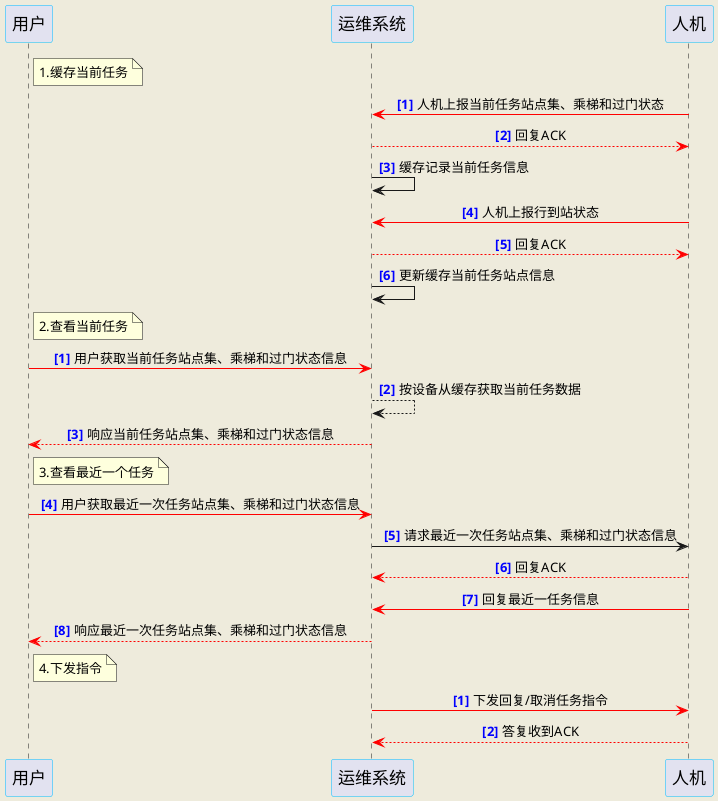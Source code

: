 @startuml
skinparam backgroundColor #EEEBDC

skinparam sequenceMessageAlign center
'skinparam monochrome reverse

skinparam sequence {
ParticipantBorderColor DeepSkyBlue
'ParticipantBackgroundColor DodgerBlue
ParticipantFontSize 17
'ParticipantFontColor #A9DCDF

}

autonumber "<font color=blue><b>[##]"

participant "用户" as user

participant "运维系统" as omsys

participant "人机" as robot
note right user : 1.缓存当前任务

robot -[#red]> omsys: 人机上报当前任务站点集、乘梯和过门状态
omsys --[#red]> robot: 回复ACK

omsys -> omsys: 缓存记录当前任务信息

robot -[#red]> omsys: 人机上报行到站状态
omsys --[#red]> robot: 回复ACK

omsys -> omsys: 更新缓存当前任务站点信息

autonumber stop

autonumber "<font color=blue><b>[##]"

note right user : 2.查看当前任务

user -[#red]> omsys: 用户获取当前任务站点集、乘梯和过门状态信息

omsys-->omsys: 按设备从缓存获取当前任务数据

omsys --[#red]> user: 响应当前任务站点集、乘梯和过门状态信息

note right user : 3.查看最近一个任务

user -[#red]> omsys: 用户获取最近一次任务站点集、乘梯和过门状态信息

omsys -> robot: 请求最近一次任务站点集、乘梯和过门状态信息

robot --[#red]> omsys: 回复ACK

robot -[#red]> omsys: 回复最近一任务信息

omsys --[#red]> user: 响应最近一次任务站点集、乘梯和过门状态信息

autonumber stop

autonumber "<font color=blue><b>[##]"
note right user : 4.下发指令

omsys -[#red]> robot : 下发回复/取消任务指令

robot --[#red]> omsys: 答复收到ACK


@enduml